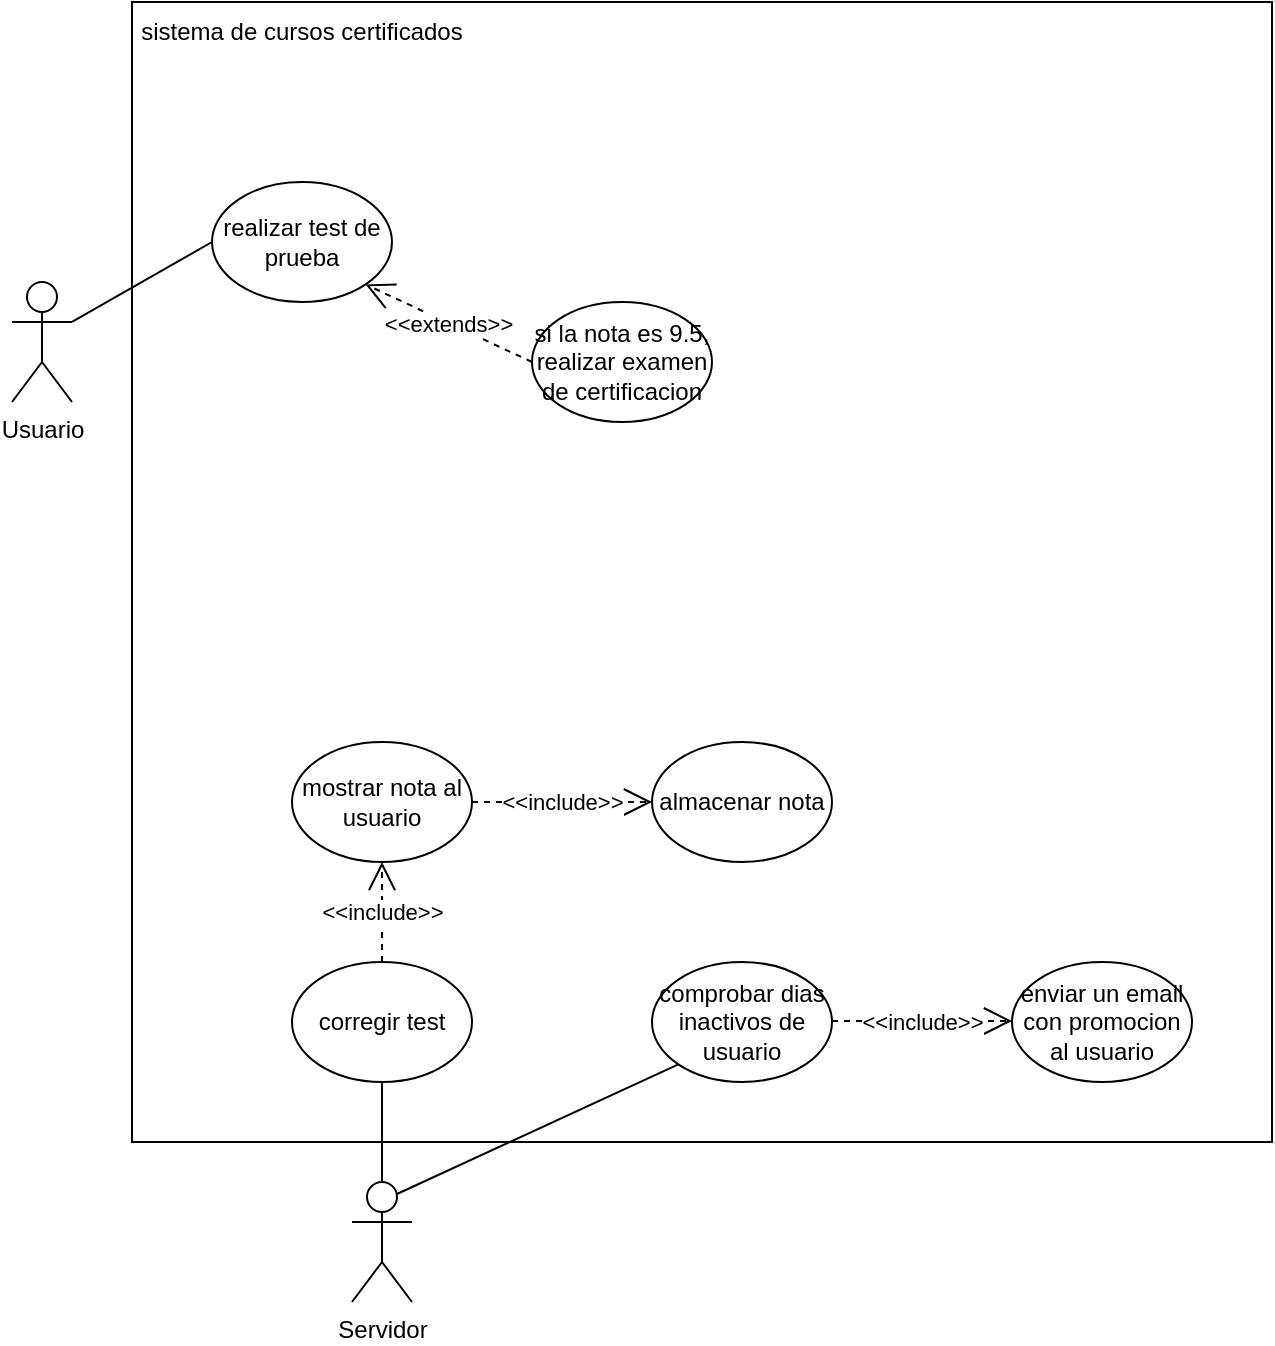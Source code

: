 <mxfile version="21.7.5" type="device">
  <diagram name="Página-1" id="JHLCVZ21INZat2cXJjh9">
    <mxGraphModel dx="712" dy="827" grid="1" gridSize="10" guides="1" tooltips="1" connect="1" arrows="1" fold="1" page="1" pageScale="1" pageWidth="1169" pageHeight="827" math="0" shadow="0">
      <root>
        <mxCell id="0" />
        <mxCell id="1" parent="0" />
        <mxCell id="0yofiIll-BZaZrNbHzEW-1" value="" style="rounded=0;whiteSpace=wrap;html=1;" vertex="1" parent="1">
          <mxGeometry x="180" y="90" width="570" height="570" as="geometry" />
        </mxCell>
        <mxCell id="0yofiIll-BZaZrNbHzEW-2" value="sistema de cursos certificados" style="text;html=1;strokeColor=none;fillColor=none;align=center;verticalAlign=middle;whiteSpace=wrap;rounded=0;" vertex="1" parent="1">
          <mxGeometry x="180" y="90" width="170" height="30" as="geometry" />
        </mxCell>
        <mxCell id="0yofiIll-BZaZrNbHzEW-3" value="Usuario" style="shape=umlActor;verticalLabelPosition=bottom;verticalAlign=top;html=1;outlineConnect=0;" vertex="1" parent="1">
          <mxGeometry x="120" y="230" width="30" height="60" as="geometry" />
        </mxCell>
        <mxCell id="0yofiIll-BZaZrNbHzEW-5" value="realizar test de prueba" style="ellipse;whiteSpace=wrap;html=1;" vertex="1" parent="1">
          <mxGeometry x="220" y="180" width="90" height="60" as="geometry" />
        </mxCell>
        <mxCell id="0yofiIll-BZaZrNbHzEW-7" value="Servidor" style="shape=umlActor;verticalLabelPosition=bottom;verticalAlign=top;html=1;outlineConnect=0;" vertex="1" parent="1">
          <mxGeometry x="290" y="680" width="30" height="60" as="geometry" />
        </mxCell>
        <mxCell id="0yofiIll-BZaZrNbHzEW-8" value="corregir test" style="ellipse;whiteSpace=wrap;html=1;" vertex="1" parent="1">
          <mxGeometry x="260" y="570" width="90" height="60" as="geometry" />
        </mxCell>
        <mxCell id="0yofiIll-BZaZrNbHzEW-9" value="mostrar nota al usuario" style="ellipse;whiteSpace=wrap;html=1;" vertex="1" parent="1">
          <mxGeometry x="260" y="460" width="90" height="60" as="geometry" />
        </mxCell>
        <mxCell id="0yofiIll-BZaZrNbHzEW-10" value="almacenar nota" style="ellipse;whiteSpace=wrap;html=1;" vertex="1" parent="1">
          <mxGeometry x="440" y="460" width="90" height="60" as="geometry" />
        </mxCell>
        <mxCell id="0yofiIll-BZaZrNbHzEW-11" value="comprobar dias inactivos de usuario" style="ellipse;whiteSpace=wrap;html=1;" vertex="1" parent="1">
          <mxGeometry x="440" y="570" width="90" height="60" as="geometry" />
        </mxCell>
        <mxCell id="0yofiIll-BZaZrNbHzEW-12" value="enviar un email con promocion al usuario" style="ellipse;whiteSpace=wrap;html=1;" vertex="1" parent="1">
          <mxGeometry x="620" y="570" width="90" height="60" as="geometry" />
        </mxCell>
        <mxCell id="0yofiIll-BZaZrNbHzEW-13" value="si la nota es 9.5, realizar examen de certificacion" style="ellipse;whiteSpace=wrap;html=1;" vertex="1" parent="1">
          <mxGeometry x="380" y="240" width="90" height="60" as="geometry" />
        </mxCell>
        <mxCell id="0yofiIll-BZaZrNbHzEW-14" value="" style="endArrow=none;html=1;rounded=0;exitX=1;exitY=0.333;exitDx=0;exitDy=0;exitPerimeter=0;entryX=0;entryY=0.5;entryDx=0;entryDy=0;" edge="1" parent="1" source="0yofiIll-BZaZrNbHzEW-3" target="0yofiIll-BZaZrNbHzEW-5">
          <mxGeometry width="50" height="50" relative="1" as="geometry">
            <mxPoint x="410" y="450" as="sourcePoint" />
            <mxPoint x="460" y="400" as="targetPoint" />
          </mxGeometry>
        </mxCell>
        <mxCell id="0yofiIll-BZaZrNbHzEW-15" value="&amp;lt;&amp;lt;extends&amp;gt;&amp;gt;" style="endArrow=open;endSize=12;dashed=1;html=1;rounded=0;exitX=0;exitY=0.5;exitDx=0;exitDy=0;entryX=1;entryY=1;entryDx=0;entryDy=0;" edge="1" parent="1" source="0yofiIll-BZaZrNbHzEW-13" target="0yofiIll-BZaZrNbHzEW-5">
          <mxGeometry width="160" relative="1" as="geometry">
            <mxPoint x="360" y="430" as="sourcePoint" />
            <mxPoint x="520" y="430" as="targetPoint" />
          </mxGeometry>
        </mxCell>
        <mxCell id="0yofiIll-BZaZrNbHzEW-16" value="" style="endArrow=none;html=1;rounded=0;exitX=0.5;exitY=0;exitDx=0;exitDy=0;exitPerimeter=0;entryX=0.5;entryY=1;entryDx=0;entryDy=0;" edge="1" parent="1" source="0yofiIll-BZaZrNbHzEW-7" target="0yofiIll-BZaZrNbHzEW-8">
          <mxGeometry width="50" height="50" relative="1" as="geometry">
            <mxPoint x="410" y="450" as="sourcePoint" />
            <mxPoint x="460" y="400" as="targetPoint" />
          </mxGeometry>
        </mxCell>
        <mxCell id="0yofiIll-BZaZrNbHzEW-17" value="" style="endArrow=none;html=1;rounded=0;exitX=0.75;exitY=0.1;exitDx=0;exitDy=0;exitPerimeter=0;entryX=0;entryY=1;entryDx=0;entryDy=0;" edge="1" parent="1" source="0yofiIll-BZaZrNbHzEW-7" target="0yofiIll-BZaZrNbHzEW-11">
          <mxGeometry width="50" height="50" relative="1" as="geometry">
            <mxPoint x="410" y="450" as="sourcePoint" />
            <mxPoint x="460" y="400" as="targetPoint" />
          </mxGeometry>
        </mxCell>
        <mxCell id="0yofiIll-BZaZrNbHzEW-18" value="&amp;lt;&amp;lt;include&amp;gt;&amp;gt;" style="endArrow=open;endSize=12;dashed=1;html=1;rounded=0;exitX=0.5;exitY=0;exitDx=0;exitDy=0;entryX=0.5;entryY=1;entryDx=0;entryDy=0;" edge="1" parent="1" source="0yofiIll-BZaZrNbHzEW-8" target="0yofiIll-BZaZrNbHzEW-9">
          <mxGeometry width="160" relative="1" as="geometry">
            <mxPoint x="360" y="430" as="sourcePoint" />
            <mxPoint x="520" y="430" as="targetPoint" />
          </mxGeometry>
        </mxCell>
        <mxCell id="0yofiIll-BZaZrNbHzEW-19" value="&amp;lt;&amp;lt;include&amp;gt;&amp;gt;" style="endArrow=open;endSize=12;dashed=1;html=1;rounded=0;exitX=1;exitY=0.5;exitDx=0;exitDy=0;entryX=0;entryY=0.5;entryDx=0;entryDy=0;" edge="1" parent="1" source="0yofiIll-BZaZrNbHzEW-9" target="0yofiIll-BZaZrNbHzEW-10">
          <mxGeometry width="160" relative="1" as="geometry">
            <mxPoint x="315" y="580" as="sourcePoint" />
            <mxPoint x="315" y="530" as="targetPoint" />
          </mxGeometry>
        </mxCell>
        <mxCell id="0yofiIll-BZaZrNbHzEW-20" value="&amp;lt;&amp;lt;include&amp;gt;&amp;gt;" style="endArrow=open;endSize=12;dashed=1;html=1;rounded=0;exitX=1;exitY=0.5;exitDx=0;exitDy=0;" edge="1" parent="1">
          <mxGeometry width="160" relative="1" as="geometry">
            <mxPoint x="530" y="599.5" as="sourcePoint" />
            <mxPoint x="620" y="599.5" as="targetPoint" />
          </mxGeometry>
        </mxCell>
      </root>
    </mxGraphModel>
  </diagram>
</mxfile>

